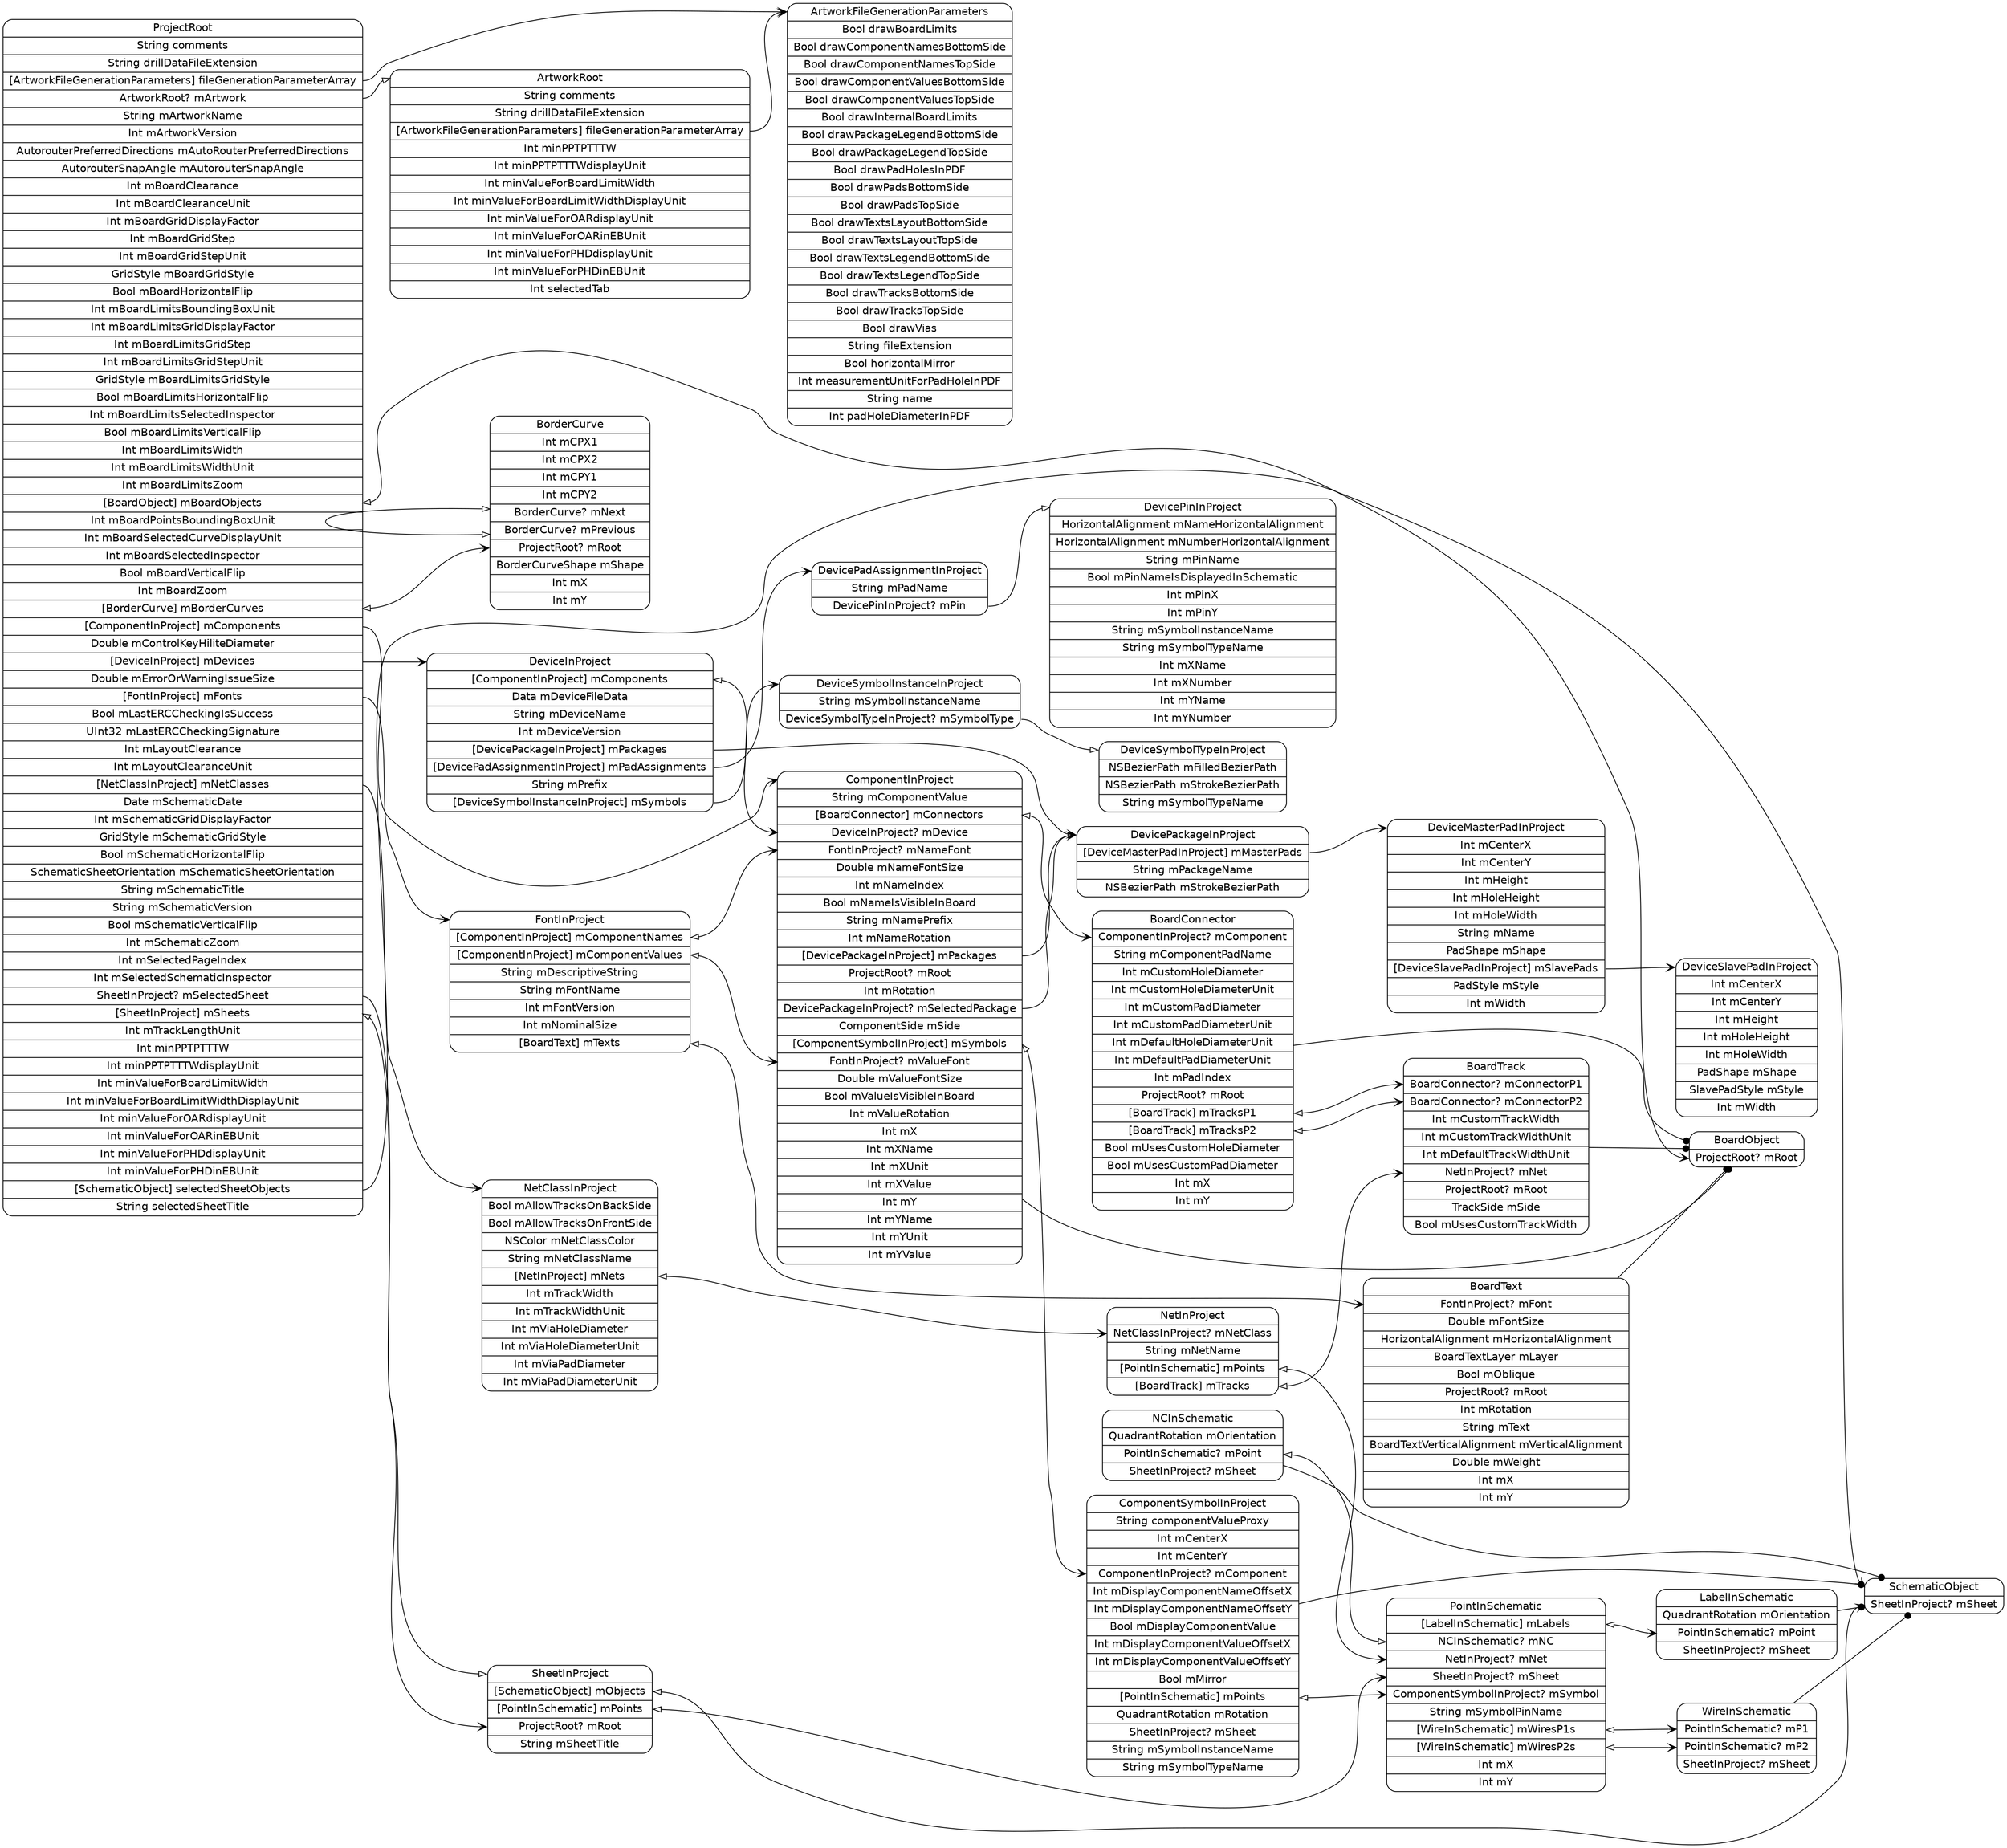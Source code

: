 digraph G {
  rankdir=LR ;
  node [shape=record fontname=helvetica style=rounded] ;
  ProjectRoot[label="<ProjectRoot>ProjectRoot|String comments|String drillDataFileExtension|<fileGenerationParameterArray>[ArtworkFileGenerationParameters] fileGenerationParameterArray|<mArtwork>ArtworkRoot? mArtwork|String mArtworkName|Int mArtworkVersion|AutorouterPreferredDirections mAutoRouterPreferredDirections|AutorouterSnapAngle mAutorouterSnapAngle|Int mBoardClearance|Int mBoardClearanceUnit|Int mBoardGridDisplayFactor|Int mBoardGridStep|Int mBoardGridStepUnit|GridStyle mBoardGridStyle|Bool mBoardHorizontalFlip|Int mBoardLimitsBoundingBoxUnit|Int mBoardLimitsGridDisplayFactor|Int mBoardLimitsGridStep|Int mBoardLimitsGridStepUnit|GridStyle mBoardLimitsGridStyle|Bool mBoardLimitsHorizontalFlip|Int mBoardLimitsSelectedInspector|Bool mBoardLimitsVerticalFlip|Int mBoardLimitsWidth|Int mBoardLimitsWidthUnit|Int mBoardLimitsZoom|<mBoardObjects>[BoardObject] mBoardObjects|Int mBoardPointsBoundingBoxUnit|Int mBoardSelectedCurveDisplayUnit|Int mBoardSelectedInspector|Bool mBoardVerticalFlip|Int mBoardZoom|<mBorderCurves>[BorderCurve] mBorderCurves|<mComponents>[ComponentInProject] mComponents|Double mControlKeyHiliteDiameter|<mDevices>[DeviceInProject] mDevices|Double mErrorOrWarningIssueSize|<mFonts>[FontInProject] mFonts|Bool mLastERCCheckingIsSuccess|UInt32 mLastERCCheckingSignature|Int mLayoutClearance|Int mLayoutClearanceUnit|<mNetClasses>[NetClassInProject] mNetClasses|Date mSchematicDate|Int mSchematicGridDisplayFactor|GridStyle mSchematicGridStyle|Bool mSchematicHorizontalFlip|SchematicSheetOrientation mSchematicSheetOrientation|String mSchematicTitle|String mSchematicVersion|Bool mSchematicVerticalFlip|Int mSchematicZoom|Int mSelectedPageIndex|Int mSelectedSchematicInspector|<mSelectedSheet>SheetInProject? mSelectedSheet|<mSheets>[SheetInProject] mSheets|Int mTrackLengthUnit|Int minPPTPTTTW|Int minPPTPTTTWdisplayUnit|Int minValueForBoardLimitWidth|Int minValueForBoardLimitWidthDisplayUnit|Int minValueForOARdisplayUnit|Int minValueForOARinEBUnit|Int minValueForPHDdisplayUnit|Int minValueForPHDinEBUnit|<selectedSheetObjects>[SchematicObject] selectedSheetObjects|String selectedSheetTitle"] ;
  SchematicObject[label="<SchematicObject>SchematicObject|<mSheet>SheetInProject? mSheet"] ;
  SheetInProject[label="<SheetInProject>SheetInProject|<mObjects>[SchematicObject] mObjects|<mPoints>[PointInSchematic] mPoints|<mRoot>ProjectRoot? mRoot|String mSheetTitle"] ;
  PointInSchematic[label="<PointInSchematic>PointInSchematic|<mLabels>[LabelInSchematic] mLabels|<mNC>NCInSchematic? mNC|<mNet>NetInProject? mNet|<mSheet>SheetInProject? mSheet|<mSymbol>ComponentSymbolInProject? mSymbol|String mSymbolPinName|<mWiresP1s>[WireInSchematic] mWiresP1s|<mWiresP2s>[WireInSchematic] mWiresP2s|Int mX|Int mY"] ;
  WireInSchematic[label="<WireInSchematic>WireInSchematic|<mP1>PointInSchematic? mP1|<mP2>PointInSchematic? mP2|<mSheet>SheetInProject? mSheet"] ;
  NCInSchematic[label="<NCInSchematic>NCInSchematic|QuadrantRotation mOrientation|<mPoint>PointInSchematic? mPoint|<mSheet>SheetInProject? mSheet"] ;
  LabelInSchematic[label="<LabelInSchematic>LabelInSchematic|QuadrantRotation mOrientation|<mPoint>PointInSchematic? mPoint|<mSheet>SheetInProject? mSheet"] ;
  NetClassInProject[label="<NetClassInProject>NetClassInProject|Bool mAllowTracksOnBackSide|Bool mAllowTracksOnFrontSide|NSColor mNetClassColor|String mNetClassName|<mNets>[NetInProject] mNets|Int mTrackWidth|Int mTrackWidthUnit|Int mViaHoleDiameter|Int mViaHoleDiameterUnit|Int mViaPadDiameter|Int mViaPadDiameterUnit"] ;
  NetInProject[label="<NetInProject>NetInProject|<mNetClass>NetClassInProject? mNetClass|String mNetName|<mPoints>[PointInSchematic] mPoints|<mTracks>[BoardTrack] mTracks"] ;
  BoardTrack[label="<BoardTrack>BoardTrack|<mConnectorP1>BoardConnector? mConnectorP1|<mConnectorP2>BoardConnector? mConnectorP2|Int mCustomTrackWidth|Int mCustomTrackWidthUnit|Int mDefaultTrackWidthUnit|<mNet>NetInProject? mNet|<mRoot>ProjectRoot? mRoot|TrackSide mSide|Bool mUsesCustomTrackWidth"] ;
  FontInProject[label="<FontInProject>FontInProject|<mComponentNames>[ComponentInProject] mComponentNames|<mComponentValues>[ComponentInProject] mComponentValues|String mDescriptiveString|String mFontName|Int mFontVersion|Int mNominalSize|<mTexts>[BoardText] mTexts"] ;
  BoardText[label="<BoardText>BoardText|<mFont>FontInProject? mFont|Double mFontSize|HorizontalAlignment mHorizontalAlignment|BoardTextLayer mLayer|Bool mOblique|<mRoot>ProjectRoot? mRoot|Int mRotation|String mText|BoardTextVerticalAlignment mVerticalAlignment|Double mWeight|Int mX|Int mY"] ;
  DeviceInProject[label="<DeviceInProject>DeviceInProject|<mComponents>[ComponentInProject] mComponents|Data mDeviceFileData|String mDeviceName|Int mDeviceVersion|<mPackages>[DevicePackageInProject] mPackages|<mPadAssignments>[DevicePadAssignmentInProject] mPadAssignments|String mPrefix|<mSymbols>[DeviceSymbolInstanceInProject] mSymbols"] ;
  DeviceSymbolInstanceInProject[label="<DeviceSymbolInstanceInProject>DeviceSymbolInstanceInProject|String mSymbolInstanceName|<mSymbolType>DeviceSymbolTypeInProject? mSymbolType"] ;
  DeviceSymbolTypeInProject[label="<DeviceSymbolTypeInProject>DeviceSymbolTypeInProject|NSBezierPath mFilledBezierPath|NSBezierPath mStrokeBezierPath|String mSymbolTypeName"] ;
  DevicePadAssignmentInProject[label="<DevicePadAssignmentInProject>DevicePadAssignmentInProject|String mPadName|<mPin>DevicePinInProject? mPin"] ;
  DevicePinInProject[label="<DevicePinInProject>DevicePinInProject|HorizontalAlignment mNameHorizontalAlignment|HorizontalAlignment mNumberHorizontalAlignment|String mPinName|Bool mPinNameIsDisplayedInSchematic|Int mPinX|Int mPinY|String mSymbolInstanceName|String mSymbolTypeName|Int mXName|Int mXNumber|Int mYName|Int mYNumber"] ;
  DevicePackageInProject[label="<DevicePackageInProject>DevicePackageInProject|<mMasterPads>[DeviceMasterPadInProject] mMasterPads|String mPackageName|NSBezierPath mStrokeBezierPath"] ;
  DeviceMasterPadInProject[label="<DeviceMasterPadInProject>DeviceMasterPadInProject|Int mCenterX|Int mCenterY|Int mHeight|Int mHoleHeight|Int mHoleWidth|String mName|PadShape mShape|<mSlavePads>[DeviceSlavePadInProject] mSlavePads|PadStyle mStyle|Int mWidth"] ;
  DeviceSlavePadInProject[label="<DeviceSlavePadInProject>DeviceSlavePadInProject|Int mCenterX|Int mCenterY|Int mHeight|Int mHoleHeight|Int mHoleWidth|PadShape mShape|SlavePadStyle mStyle|Int mWidth"] ;
  ComponentInProject[label="<ComponentInProject>ComponentInProject|String mComponentValue|<mConnectors>[BoardConnector] mConnectors|<mDevice>DeviceInProject? mDevice|<mNameFont>FontInProject? mNameFont|Double mNameFontSize|Int mNameIndex|Bool mNameIsVisibleInBoard|String mNamePrefix|Int mNameRotation|<mPackages>[DevicePackageInProject] mPackages|<mRoot>ProjectRoot? mRoot|Int mRotation|<mSelectedPackage>DevicePackageInProject? mSelectedPackage|ComponentSide mSide|<mSymbols>[ComponentSymbolInProject] mSymbols|<mValueFont>FontInProject? mValueFont|Double mValueFontSize|Bool mValueIsVisibleInBoard|Int mValueRotation|Int mX|Int mXName|Int mXUnit|Int mXValue|Int mY|Int mYName|Int mYUnit|Int mYValue"] ;
  ComponentSymbolInProject[label="<ComponentSymbolInProject>ComponentSymbolInProject|String componentValueProxy|Int mCenterX|Int mCenterY|<mComponent>ComponentInProject? mComponent|Int mDisplayComponentNameOffsetX|Int mDisplayComponentNameOffsetY|Bool mDisplayComponentValue|Int mDisplayComponentValueOffsetX|Int mDisplayComponentValueOffsetY|Bool mMirror|<mPoints>[PointInSchematic] mPoints|QuadrantRotation mRotation|<mSheet>SheetInProject? mSheet|String mSymbolInstanceName|String mSymbolTypeName"] ;
  BoardConnector[label="<BoardConnector>BoardConnector|<mComponent>ComponentInProject? mComponent|String mComponentPadName|Int mCustomHoleDiameter|Int mCustomHoleDiameterUnit|Int mCustomPadDiameter|Int mCustomPadDiameterUnit|Int mDefaultHoleDiameterUnit|Int mDefaultPadDiameterUnit|Int mPadIndex|<mRoot>ProjectRoot? mRoot|<mTracksP1>[BoardTrack] mTracksP1|<mTracksP2>[BoardTrack] mTracksP2|Bool mUsesCustomHoleDiameter|Bool mUsesCustomPadDiameter|Int mX|Int mY"] ;
  BorderCurve[label="<BorderCurve>BorderCurve|Int mCPX1|Int mCPX2|Int mCPY1|Int mCPY2|<mNext>BorderCurve? mNext|<mPrevious>BorderCurve? mPrevious|<mRoot>ProjectRoot? mRoot|BorderCurveShape mShape|Int mX|Int mY"] ;
  BoardObject[label="<BoardObject>BoardObject|<mRoot>ProjectRoot? mRoot"] ;
  ArtworkRoot[label="<ArtworkRoot>ArtworkRoot|String comments|String drillDataFileExtension|<fileGenerationParameterArray>[ArtworkFileGenerationParameters] fileGenerationParameterArray|Int minPPTPTTTW|Int minPPTPTTTWdisplayUnit|Int minValueForBoardLimitWidth|Int minValueForBoardLimitWidthDisplayUnit|Int minValueForOARdisplayUnit|Int minValueForOARinEBUnit|Int minValueForPHDdisplayUnit|Int minValueForPHDinEBUnit|Int selectedTab"] ;
  ArtworkFileGenerationParameters[label="<ArtworkFileGenerationParameters>ArtworkFileGenerationParameters|Bool drawBoardLimits|Bool drawComponentNamesBottomSide|Bool drawComponentNamesTopSide|Bool drawComponentValuesBottomSide|Bool drawComponentValuesTopSide|Bool drawInternalBoardLimits|Bool drawPackageLegendBottomSide|Bool drawPackageLegendTopSide|Bool drawPadHolesInPDF|Bool drawPadsBottomSide|Bool drawPadsTopSide|Bool drawTextsLayoutBottomSide|Bool drawTextsLayoutTopSide|Bool drawTextsLegendBottomSide|Bool drawTextsLegendTopSide|Bool drawTracksBottomSide|Bool drawTracksTopSide|Bool drawVias|String fileExtension|Bool horizontalMirror|Int measurementUnitForPadHoleInPDF|String name|Int padHoleDiameterInPDF"] ;
  ProjectRoot:fileGenerationParameterArray -> ArtworkFileGenerationParameters:ArtworkFileGenerationParameters [dir=both arrowtail=none arrowhead=vee] ;
  ProjectRoot:mArtwork -> ArtworkRoot:ArtworkRoot [dir=both arrowtail=none arrowhead=onormal] ;
  ProjectRoot:mBoardObjects -> BoardObject:mRoot [dir=both arrowtail=onormal arrowhead=vee] ;
  ProjectRoot:mBorderCurves -> BorderCurve:mRoot [dir=both arrowtail=onormal arrowhead=vee] ;
  ProjectRoot:mComponents -> ComponentInProject:ComponentInProject [dir=both arrowtail=none arrowhead=vee] ;
  ProjectRoot:mDevices -> DeviceInProject:DeviceInProject [dir=both arrowtail=none arrowhead=vee] ;
  ProjectRoot:mFonts -> FontInProject:FontInProject [dir=both arrowtail=none arrowhead=vee] ;
  ProjectRoot:mNetClasses -> NetClassInProject:NetClassInProject [dir=both arrowtail=none arrowhead=vee] ;
  ProjectRoot:mSelectedSheet -> SheetInProject:SheetInProject [dir=both arrowtail=none arrowhead=onormal] ;
  ProjectRoot:mSheets -> SheetInProject:mRoot [dir=both arrowtail=onormal arrowhead=vee] ;
  ProjectRoot:selectedSheetObjects -> SchematicObject:SchematicObject [dir=both arrowtail=none arrowhead=vee] ;
  SheetInProject:mObjects -> SchematicObject:mSheet [dir=both arrowtail=onormal arrowhead=vee] ;
  SheetInProject:mPoints -> PointInSchematic:mSheet [dir=both arrowtail=onormal arrowhead=vee] ;
  PointInSchematic:mLabels -> LabelInSchematic:mPoint [dir=both arrowtail=onormal arrowhead=vee] ;
  PointInSchematic:mWiresP1s -> WireInSchematic:mP1 [dir=both arrowtail=onormal arrowhead=vee] ;
  PointInSchematic:mWiresP2s -> WireInSchematic:mP2 [dir=both arrowtail=onormal arrowhead=vee] ;
  WireInSchematic -> SchematicObject [arrowhead=dot] ;
  NCInSchematic -> SchematicObject [arrowhead=dot] ;
  NCInSchematic:mPoint -> PointInSchematic:mNC [dir=both arrowtail=onormal arrowhead=onormal] ;
  LabelInSchematic -> SchematicObject [arrowhead=dot] ;
  NetClassInProject:mNets -> NetInProject:mNetClass [dir=both arrowtail=onormal arrowhead=vee] ;
  NetInProject:mPoints -> PointInSchematic:mNet [dir=both arrowtail=onormal arrowhead=vee] ;
  NetInProject:mTracks -> BoardTrack:mNet [dir=both arrowtail=onormal arrowhead=vee] ;
  BoardTrack -> BoardObject [arrowhead=dot] ;
  FontInProject:mComponentNames -> ComponentInProject:mNameFont [dir=both arrowtail=onormal arrowhead=vee] ;
  FontInProject:mComponentValues -> ComponentInProject:mValueFont [dir=both arrowtail=onormal arrowhead=vee] ;
  FontInProject:mTexts -> BoardText:mFont [dir=both arrowtail=onormal arrowhead=vee] ;
  BoardText -> BoardObject [arrowhead=dot] ;
  DeviceInProject:mComponents -> ComponentInProject:mDevice [dir=both arrowtail=onormal arrowhead=vee] ;
  DeviceInProject:mPackages -> DevicePackageInProject:DevicePackageInProject [dir=both arrowtail=none arrowhead=vee] ;
  DeviceInProject:mPadAssignments -> DevicePadAssignmentInProject:DevicePadAssignmentInProject [dir=both arrowtail=none arrowhead=vee] ;
  DeviceInProject:mSymbols -> DeviceSymbolInstanceInProject:DeviceSymbolInstanceInProject [dir=both arrowtail=none arrowhead=vee] ;
  DeviceSymbolInstanceInProject:mSymbolType -> DeviceSymbolTypeInProject:DeviceSymbolTypeInProject [dir=both arrowtail=none arrowhead=onormal] ;
  DevicePadAssignmentInProject:mPin -> DevicePinInProject:DevicePinInProject [dir=both arrowtail=none arrowhead=onormal] ;
  DevicePackageInProject:mMasterPads -> DeviceMasterPadInProject:DeviceMasterPadInProject [dir=both arrowtail=none arrowhead=vee] ;
  DeviceMasterPadInProject:mSlavePads -> DeviceSlavePadInProject:DeviceSlavePadInProject [dir=both arrowtail=none arrowhead=vee] ;
  ComponentInProject -> BoardObject [arrowhead=dot] ;
  ComponentInProject:mConnectors -> BoardConnector:mComponent [dir=both arrowtail=onormal arrowhead=vee] ;
  ComponentInProject:mPackages -> DevicePackageInProject:DevicePackageInProject [dir=both arrowtail=none arrowhead=vee] ;
  ComponentInProject:mSelectedPackage -> DevicePackageInProject:DevicePackageInProject [dir=both arrowtail=none arrowhead=onormal] ;
  ComponentInProject:mSymbols -> ComponentSymbolInProject:mComponent [dir=both arrowtail=onormal arrowhead=vee] ;
  ComponentSymbolInProject -> SchematicObject [arrowhead=dot] ;
  ComponentSymbolInProject:mPoints -> PointInSchematic:mSymbol [dir=both arrowtail=onormal arrowhead=vee] ;
  BoardConnector -> BoardObject [arrowhead=dot] ;
  BoardConnector:mTracksP1 -> BoardTrack:mConnectorP1 [dir=both arrowtail=onormal arrowhead=vee] ;
  BoardConnector:mTracksP2 -> BoardTrack:mConnectorP2 [dir=both arrowtail=onormal arrowhead=vee] ;
  BorderCurve:mPrevious -> BorderCurve:mNext [dir=both arrowtail=onormal arrowhead=onormal] ;
  ArtworkRoot:fileGenerationParameterArray -> ArtworkFileGenerationParameters:ArtworkFileGenerationParameters [dir=both arrowtail=none arrowhead=vee] ;
}
